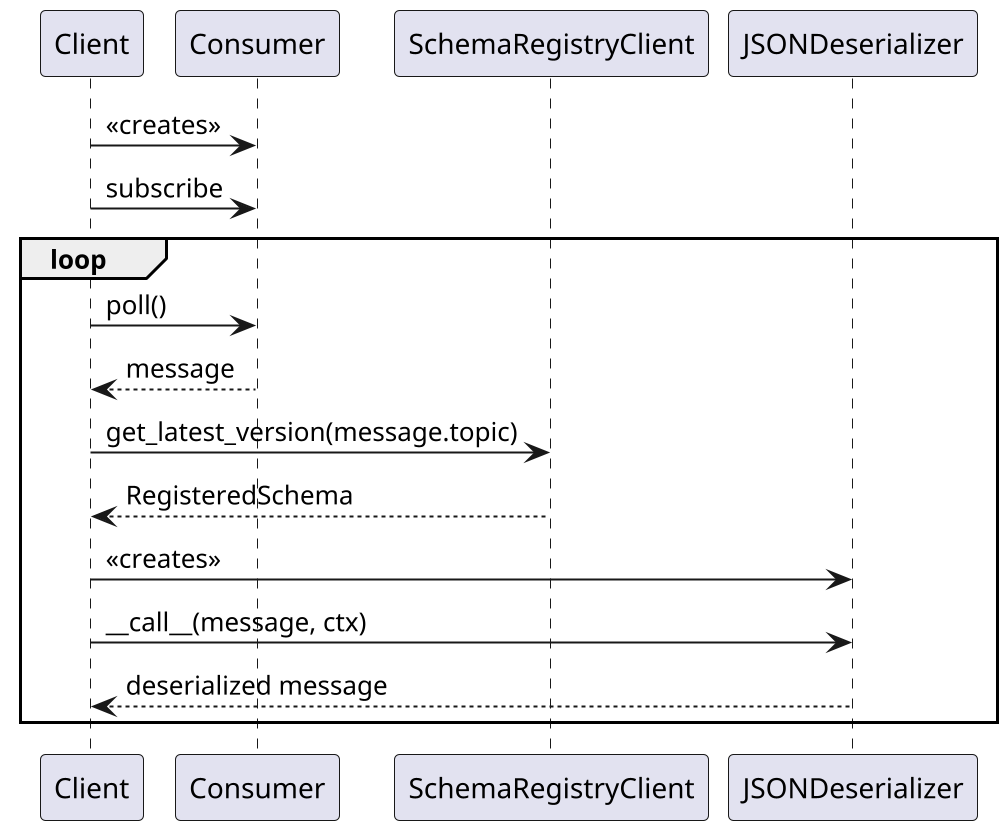 @startuml
scale 2

participant Client
participant Consumer
participant SchemaRegistryClient
participant JSONDeserializer

Client -> Consumer: << creates >>
Client -> Consumer: subscribe

group loop
    Client -> Consumer: poll()
    Consumer --> Client: message
    Client -> SchemaRegistryClient: get_latest_version(message.topic)
    SchemaRegistryClient --> Client: RegisteredSchema
    Client -> JSONDeserializer: << creates >>
    Client -> JSONDeserializer: ~__call__(message, ctx)
    JSONDeserializer --> Client: deserialized message
end

@enduml